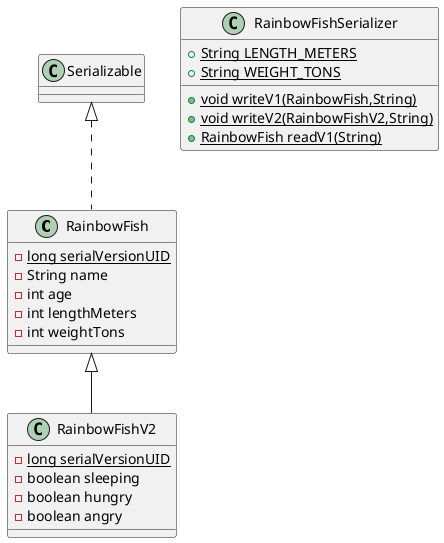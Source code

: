 @startuml
class RainbowFish {
- {static} long serialVersionUID
- String name
- int age
- int lengthMeters
- int weightTons
}
class RainbowFishSerializer {
+ {static} String LENGTH_METERS
+ {static} String WEIGHT_TONS
+ {static} void writeV1(RainbowFish,String)
+ {static} void writeV2(RainbowFishV2,String)
+ {static} RainbowFish readV1(String)
}
class RainbowFishV2 {
- {static} long serialVersionUID
- boolean sleeping
- boolean hungry
- boolean angry
}


Serializable <|.. RainbowFish
RainbowFish <|-- RainbowFishV2
@enduml